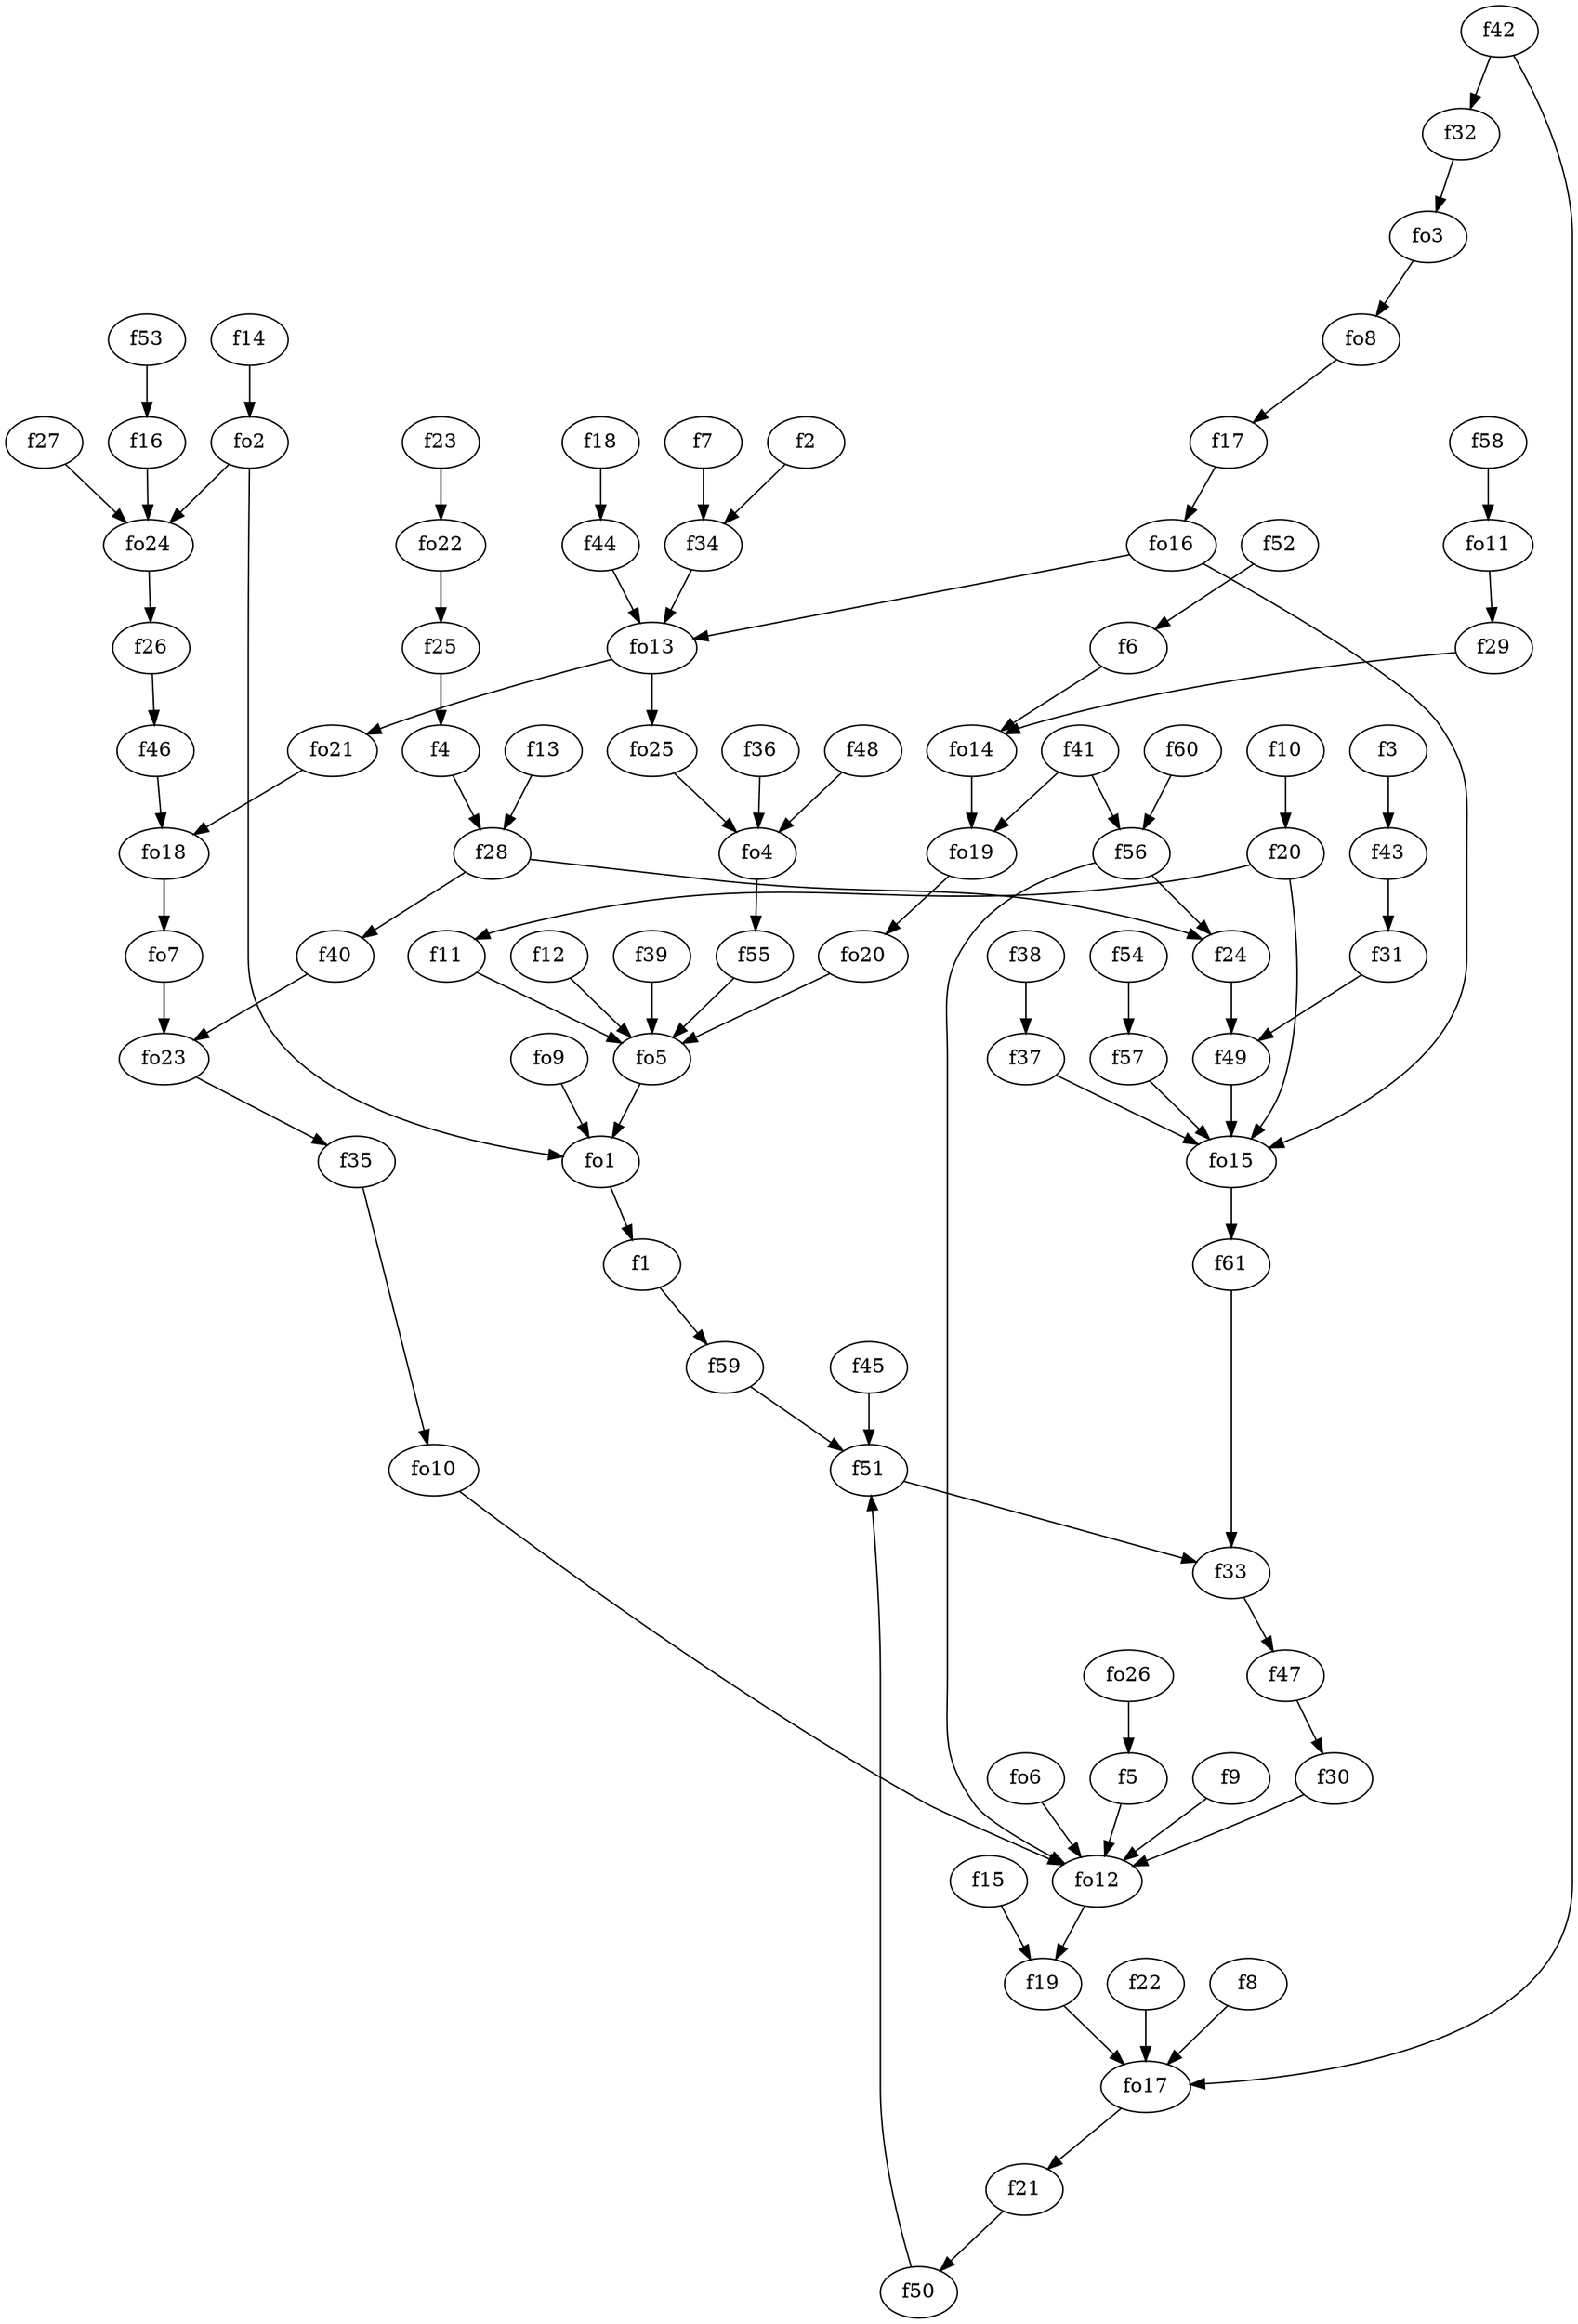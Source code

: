 strict digraph  {
f1;
f2;
f3;
f4;
f5;
f6;
f7;
f8;
f9;
f10;
f11;
f12;
f13;
f14;
f15;
f16;
f17;
f18;
f19;
f20;
f21;
f22;
f23;
f24;
f25;
f26;
f27;
f28;
f29;
f30;
f31;
f32;
f33;
f34;
f35;
f36;
f37;
f38;
f39;
f40;
f41;
f42;
f43;
f44;
f45;
f46;
f47;
f48;
f49;
f50;
f51;
f52;
f53;
f54;
f55;
f56;
f57;
f58;
f59;
f60;
f61;
fo1;
fo2;
fo3;
fo4;
fo5;
fo6;
fo7;
fo8;
fo9;
fo10;
fo11;
fo12;
fo13;
fo14;
fo15;
fo16;
fo17;
fo18;
fo19;
fo20;
fo21;
fo22;
fo23;
fo24;
fo25;
fo26;
f1 -> f59  [weight=2];
f2 -> f34  [weight=2];
f3 -> f43  [weight=2];
f4 -> f28  [weight=2];
f5 -> fo12  [weight=2];
f6 -> fo14  [weight=2];
f7 -> f34  [weight=2];
f8 -> fo17  [weight=2];
f9 -> fo12  [weight=2];
f10 -> f20  [weight=2];
f11 -> fo5  [weight=2];
f12 -> fo5  [weight=2];
f13 -> f28  [weight=2];
f14 -> fo2  [weight=2];
f15 -> f19  [weight=2];
f16 -> fo24  [weight=2];
f17 -> fo16  [weight=2];
f18 -> f44  [weight=2];
f19 -> fo17  [weight=2];
f20 -> f11  [weight=2];
f20 -> fo15  [weight=2];
f21 -> f50  [weight=2];
f22 -> fo17  [weight=2];
f23 -> fo22  [weight=2];
f24 -> f49  [weight=2];
f25 -> f4  [weight=2];
f26 -> f46  [weight=2];
f27 -> fo24  [weight=2];
f28 -> f24  [weight=2];
f28 -> f40  [weight=2];
f29 -> fo14  [weight=2];
f30 -> fo12  [weight=2];
f31 -> f49  [weight=2];
f32 -> fo3  [weight=2];
f33 -> f47  [weight=2];
f34 -> fo13  [weight=2];
f35 -> fo10  [weight=2];
f36 -> fo4  [weight=2];
f37 -> fo15  [weight=2];
f38 -> f37  [weight=2];
f39 -> fo5  [weight=2];
f40 -> fo23  [weight=2];
f41 -> f56  [weight=2];
f41 -> fo19  [weight=2];
f42 -> fo17  [weight=2];
f42 -> f32  [weight=2];
f43 -> f31  [weight=2];
f44 -> fo13  [weight=2];
f45 -> f51  [weight=2];
f46 -> fo18  [weight=2];
f47 -> f30  [weight=2];
f48 -> fo4  [weight=2];
f49 -> fo15  [weight=2];
f50 -> f51  [weight=2];
f51 -> f33  [weight=2];
f52 -> f6  [weight=2];
f53 -> f16  [weight=2];
f54 -> f57  [weight=2];
f55 -> fo5  [weight=2];
f56 -> fo12  [weight=2];
f56 -> f24  [weight=2];
f57 -> fo15  [weight=2];
f58 -> fo11  [weight=2];
f59 -> f51  [weight=2];
f60 -> f56  [weight=2];
f61 -> f33  [weight=2];
fo1 -> f1  [weight=2];
fo2 -> fo24  [weight=2];
fo2 -> fo1  [weight=2];
fo3 -> fo8  [weight=2];
fo4 -> f55  [weight=2];
fo5 -> fo1  [weight=2];
fo6 -> fo12  [weight=2];
fo7 -> fo23  [weight=2];
fo8 -> f17  [weight=2];
fo9 -> fo1  [weight=2];
fo10 -> fo12  [weight=2];
fo11 -> f29  [weight=2];
fo12 -> f19  [weight=2];
fo13 -> fo25  [weight=2];
fo13 -> fo21  [weight=2];
fo14 -> fo19  [weight=2];
fo15 -> f61  [weight=2];
fo16 -> fo13  [weight=2];
fo16 -> fo15  [weight=2];
fo17 -> f21  [weight=2];
fo18 -> fo7  [weight=2];
fo19 -> fo20  [weight=2];
fo20 -> fo5  [weight=2];
fo21 -> fo18  [weight=2];
fo22 -> f25  [weight=2];
fo23 -> f35  [weight=2];
fo24 -> f26  [weight=2];
fo25 -> fo4  [weight=2];
fo26 -> f5  [weight=2];
}
